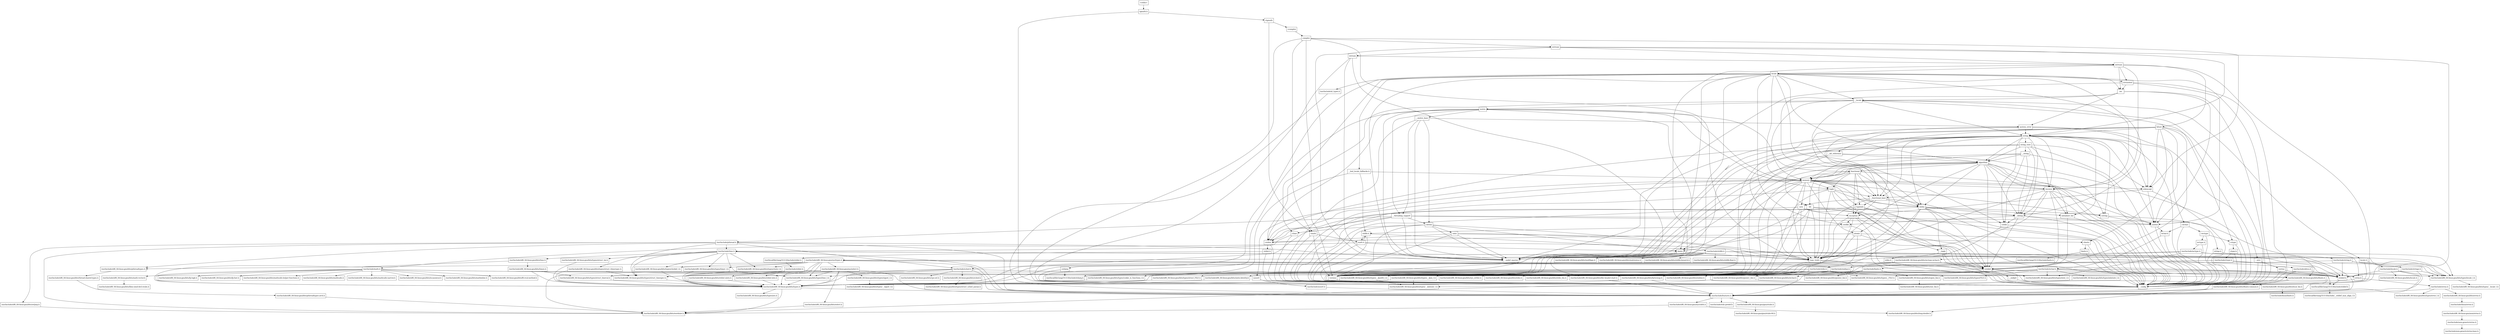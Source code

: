 digraph "dependencies" {
  header_0 [ shape="box", label="\<stdin\>" ];
  header_1 [ shape="box", label="tgmath.h" ];
  header_10 [ shape="box", label="/usr/include/pthread.h" ];
  header_100 [ shape="box", label="/usr/include/stdint.h" ];
  header_101 [ shape="box", label="/usr/include/x86_64-linux-gnu/bits/stdint-uintn.h" ];
  header_102 [ shape="box", label="__debug" ];
  header_103 [ shape="box", label="cstdio" ];
  header_104 [ shape="box", label="stdio.h" ];
  header_105 [ shape="box", label="/usr/include/stdio.h" ];
  header_106 [ shape="box", label="/usr/include/x86_64-linux-gnu/bits/types/__fpos_t.h" ];
  header_107 [ shape="box", label="/usr/include/x86_64-linux-gnu/bits/types/__fpos64_t.h" ];
  header_108 [ shape="box", label="/usr/include/x86_64-linux-gnu/bits/types/struct_FILE.h" ];
  header_109 [ shape="box", label="/usr/include/x86_64-linux-gnu/bits/types/cookie_io_functions_t.h" ];
  header_11 [ shape="box", label="ctgmath" ];
  header_110 [ shape="box", label="/usr/include/x86_64-linux-gnu/bits/stdio_lim.h" ];
  header_111 [ shape="box", label="/usr/include/x86_64-linux-gnu/bits/sys_errlist.h" ];
  header_112 [ shape="box", label="/usr/include/x86_64-linux-gnu/bits/stdio.h" ];
  header_113 [ shape="box", label="memory" ];
  header_114 [ shape="box", label="typeinfo" ];
  header_115 [ shape="box", label="new" ];
  header_116 [ shape="box", label="iterator" ];
  header_117 [ shape="box", label="__functional_base" ];
  header_118 [ shape="box", label="tuple" ];
  header_119 [ shape="box", label="cassert" ];
  header_12 [ shape="box", label="ccomplex" ];
  header_120 [ shape="box", label="/usr/include/assert.h" ];
  header_121 [ shape="box", label="atomic" ];
  header_122 [ shape="box", label="functional" ];
  header_123 [ shape="box", label="bit" ];
  header_124 [ shape="box", label="cwchar" ];
  header_125 [ shape="box", label="cwctype" ];
  header_126 [ shape="box", label="cctype" ];
  header_127 [ shape="box", label="ctype.h" ];
  header_128 [ shape="box", label="/usr/include/ctype.h" ];
  header_129 [ shape="box", label="wctype.h" ];
  header_13 [ shape="box", label="complex" ];
  header_130 [ shape="box", label="/usr/include/wctype.h" ];
  header_131 [ shape="box", label="/usr/include/x86_64-linux-gnu/bits/wctype-wchar.h" ];
  header_132 [ shape="box", label="mutex" ];
  header_133 [ shape="box", label="__mutex_base" ];
  header_134 [ shape="box", label="chrono" ];
  header_135 [ shape="box", label="ctime" ];
  header_136 [ shape="box", label="/usr/include/time.h" ];
  header_137 [ shape="box", label="/usr/include/x86_64-linux-gnu/bits/time.h" ];
  header_138 [ shape="box", label="/usr/include/x86_64-linux-gnu/bits/timex.h" ];
  header_139 [ shape="box", label="/usr/include/x86_64-linux-gnu/bits/types/struct_tm.h" ];
  header_14 [ shape="box", label="type_traits" ];
  header_140 [ shape="box", label="/usr/include/x86_64-linux-gnu/bits/types/struct_itimerspec.h" ];
  header_141 [ shape="box", label="ratio" ];
  header_142 [ shape="box", label="climits" ];
  header_143 [ shape="box", label="limits.h" ];
  header_144 [ shape="box", label="/usr/local/lib/clang/10.0.0/include/limits.h" ];
  header_145 [ shape="box", label="/usr/include/limits.h" ];
  header_146 [ shape="box", label="/usr/include/x86_64-linux-gnu/bits/posix1_lim.h" ];
  header_147 [ shape="box", label="/usr/include/x86_64-linux-gnu/bits/local_lim.h" ];
  header_148 [ shape="box", label="/usr/include/linux/limits.h" ];
  header_149 [ shape="box", label="/usr/include/x86_64-linux-gnu/bits/posix2_lim.h" ];
  header_15 [ shape="box", label="cstddef" ];
  header_150 [ shape="box", label="/usr/include/x86_64-linux-gnu/bits/xopen_lim.h" ];
  header_151 [ shape="box", label="/usr/include/x86_64-linux-gnu/bits/uio_lim.h" ];
  header_152 [ shape="box", label="system_error" ];
  header_153 [ shape="box", label="__errc" ];
  header_154 [ shape="box", label="cerrno" ];
  header_155 [ shape="box", label="errno.h" ];
  header_156 [ shape="box", label="/usr/include/errno.h" ];
  header_157 [ shape="box", label="/usr/include/x86_64-linux-gnu/bits/errno.h" ];
  header_158 [ shape="box", label="/usr/include/linux/errno.h" ];
  header_159 [ shape="box", label="/usr/include/x86_64-linux-gnu/asm/errno.h" ];
  header_16 [ shape="box", label="version" ];
  header_160 [ shape="box", label="/usr/include/asm-generic/errno.h" ];
  header_161 [ shape="box", label="/usr/include/asm-generic/errno-base.h" ];
  header_162 [ shape="box", label="/usr/include/x86_64-linux-gnu/bits/types/error_t.h" ];
  header_163 [ shape="box", label="__threading_support" ];
  header_164 [ shape="box", label="/usr/include/sched.h" ];
  header_165 [ shape="box", label="/usr/include/x86_64-linux-gnu/bits/sched.h" ];
  header_166 [ shape="box", label="/usr/include/x86_64-linux-gnu/bits/types/struct_sched_param.h" ];
  header_167 [ shape="box", label="/usr/include/x86_64-linux-gnu/bits/cpu-set.h" ];
  header_168 [ shape="box", label="/usr/include/x86_64-linux-gnu/bits/setjmp.h" ];
  header_169 [ shape="box", label="locale.h" ];
  header_17 [ shape="box", label="/usr/local/lib/clang/10.0.0/include/stddef.h" ];
  header_170 [ shape="box", label="/usr/include/locale.h" ];
  header_171 [ shape="box", label="/usr/include/x86_64-linux-gnu/bits/locale.h" ];
  header_172 [ shape="box", label="streambuf" ];
  header_173 [ shape="box", label="locale" ];
  header_174 [ shape="box", label="cstdarg" ];
  header_175 [ shape="box", label="/usr/include/nl_types.h" ];
  header_176 [ shape="box", label="__bsd_locale_fallbacks.h" ];
  header_177 [ shape="box", label="bitset" ];
  header_178 [ shape="box", label="__bit_reference" ];
  header_179 [ shape="box", label="istream" ];
  header_18 [ shape="box", label="/usr/local/lib/clang/10.0.0/include/__stddef_max_align_t.h" ];
  header_19 [ shape="box", label="__nullptr" ];
  header_2 [ shape="box", label="__config" ];
  header_20 [ shape="box", label="stdexcept" ];
  header_21 [ shape="box", label="exception" ];
  header_22 [ shape="box", label="cstdlib" ];
  header_23 [ shape="box", label="stdlib.h" ];
  header_24 [ shape="box", label="/usr/include/stdlib.h" ];
  header_25 [ shape="box", label="/usr/include/x86_64-linux-gnu/bits/libc-header-start.h" ];
  header_26 [ shape="box", label="stddef.h" ];
  header_27 [ shape="box", label="/usr/include/x86_64-linux-gnu/bits/waitflags.h" ];
  header_28 [ shape="box", label="/usr/include/x86_64-linux-gnu/bits/waitstatus.h" ];
  header_29 [ shape="box", label="/usr/include/x86_64-linux-gnu/bits/floatn.h" ];
  header_3 [ shape="box", label="/usr/include/features.h" ];
  header_30 [ shape="box", label="/usr/include/x86_64-linux-gnu/bits/floatn-common.h" ];
  header_31 [ shape="box", label="/usr/include/x86_64-linux-gnu/bits/types/locale_t.h" ];
  header_32 [ shape="box", label="/usr/include/x86_64-linux-gnu/bits/types/__locale_t.h" ];
  header_33 [ shape="box", label="/usr/include/x86_64-linux-gnu/sys/types.h" ];
  header_34 [ shape="box", label="/usr/include/x86_64-linux-gnu/bits/types.h" ];
  header_35 [ shape="box", label="/usr/include/x86_64-linux-gnu/bits/typesizes.h" ];
  header_36 [ shape="box", label="/usr/include/x86_64-linux-gnu/bits/types/clock_t.h" ];
  header_37 [ shape="box", label="/usr/include/x86_64-linux-gnu/bits/types/clockid_t.h" ];
  header_38 [ shape="box", label="/usr/include/x86_64-linux-gnu/bits/types/time_t.h" ];
  header_39 [ shape="box", label="/usr/include/x86_64-linux-gnu/bits/types/timer_t.h" ];
  header_4 [ shape="box", label="/usr/include/stdc-predef.h" ];
  header_40 [ shape="box", label="/usr/include/x86_64-linux-gnu/bits/stdint-intn.h" ];
  header_41 [ shape="box", label="/usr/include/endian.h" ];
  header_42 [ shape="box", label="/usr/include/x86_64-linux-gnu/bits/endian.h" ];
  header_43 [ shape="box", label="/usr/include/x86_64-linux-gnu/bits/byteswap.h" ];
  header_44 [ shape="box", label="/usr/include/x86_64-linux-gnu/bits/uintn-identity.h" ];
  header_45 [ shape="box", label="/usr/include/x86_64-linux-gnu/sys/select.h" ];
  header_46 [ shape="box", label="/usr/include/x86_64-linux-gnu/bits/select.h" ];
  header_47 [ shape="box", label="/usr/include/x86_64-linux-gnu/bits/types/sigset_t.h" ];
  header_48 [ shape="box", label="/usr/include/x86_64-linux-gnu/bits/types/__sigset_t.h" ];
  header_49 [ shape="box", label="/usr/include/x86_64-linux-gnu/bits/types/struct_timeval.h" ];
  header_5 [ shape="box", label="/usr/include/x86_64-linux-gnu/sys/cdefs.h" ];
  header_50 [ shape="box", label="/usr/include/x86_64-linux-gnu/bits/types/struct_timespec.h" ];
  header_51 [ shape="box", label="/usr/include/x86_64-linux-gnu/bits/pthreadtypes.h" ];
  header_52 [ shape="box", label="/usr/include/x86_64-linux-gnu/bits/thread-shared-types.h" ];
  header_53 [ shape="box", label="/usr/include/x86_64-linux-gnu/bits/pthreadtypes-arch.h" ];
  header_54 [ shape="box", label="/usr/include/alloca.h" ];
  header_55 [ shape="box", label="/usr/include/x86_64-linux-gnu/bits/stdlib-bsearch.h" ];
  header_56 [ shape="box", label="/usr/include/x86_64-linux-gnu/bits/stdlib-float.h" ];
  header_57 [ shape="box", label="math.h" ];
  header_58 [ shape="box", label="/usr/include/math.h" ];
  header_59 [ shape="box", label="/usr/include/x86_64-linux-gnu/bits/math-vector.h" ];
  header_6 [ shape="box", label="/usr/include/x86_64-linux-gnu/bits/wordsize.h" ];
  header_60 [ shape="box", label="/usr/include/x86_64-linux-gnu/bits/libm-simd-decl-stubs.h" ];
  header_61 [ shape="box", label="/usr/include/x86_64-linux-gnu/bits/flt-eval-method.h" ];
  header_62 [ shape="box", label="/usr/include/x86_64-linux-gnu/bits/fp-logb.h" ];
  header_63 [ shape="box", label="/usr/include/x86_64-linux-gnu/bits/fp-fast.h" ];
  header_64 [ shape="box", label="/usr/include/x86_64-linux-gnu/bits/mathcalls-helper-functions.h" ];
  header_65 [ shape="box", label="/usr/include/x86_64-linux-gnu/bits/mathcalls.h" ];
  header_66 [ shape="box", label="/usr/include/x86_64-linux-gnu/bits/mathcalls-narrow.h" ];
  header_67 [ shape="box", label="/usr/include/x86_64-linux-gnu/bits/iscanonical.h" ];
  header_68 [ shape="box", label="/usr/include/x86_64-linux-gnu/bits/mathinline.h" ];
  header_69 [ shape="box", label="limits" ];
  header_7 [ shape="box", label="/usr/include/x86_64-linux-gnu/bits/long-double.h" ];
  header_70 [ shape="box", label="__undef_macros" ];
  header_71 [ shape="box", label="iosfwd" ];
  header_72 [ shape="box", label="wchar.h" ];
  header_73 [ shape="box", label="/usr/include/wchar.h" ];
  header_74 [ shape="box", label="/usr/local/lib/clang/10.0.0/include/stdarg.h" ];
  header_75 [ shape="box", label="/usr/include/x86_64-linux-gnu/bits/wchar.h" ];
  header_76 [ shape="box", label="/usr/include/x86_64-linux-gnu/bits/types/wint_t.h" ];
  header_77 [ shape="box", label="/usr/include/x86_64-linux-gnu/bits/types/mbstate_t.h" ];
  header_78 [ shape="box", label="/usr/include/x86_64-linux-gnu/bits/types/__mbstate_t.h" ];
  header_79 [ shape="box", label="/usr/include/x86_64-linux-gnu/bits/types/__FILE.h" ];
  header_8 [ shape="box", label="/usr/include/x86_64-linux-gnu/gnu/stubs.h" ];
  header_80 [ shape="box", label="/usr/include/x86_64-linux-gnu/bits/types/FILE.h" ];
  header_81 [ shape="box", label="cmath" ];
  header_82 [ shape="box", label="sstream" ];
  header_83 [ shape="box", label="ostream" ];
  header_84 [ shape="box", label="ios" ];
  header_85 [ shape="box", label="__locale" ];
  header_86 [ shape="box", label="string" ];
  header_87 [ shape="box", label="string_view" ];
  header_88 [ shape="box", label="__string" ];
  header_89 [ shape="box", label="algorithm" ];
  header_9 [ shape="box", label="/usr/include/x86_64-linux-gnu/gnu/stubs-64.h" ];
  header_90 [ shape="box", label="initializer_list" ];
  header_91 [ shape="box", label="cstring" ];
  header_92 [ shape="box", label="string.h" ];
  header_93 [ shape="box", label="/usr/include/string.h" ];
  header_94 [ shape="box", label="/usr/include/strings.h" ];
  header_95 [ shape="box", label="utility" ];
  header_96 [ shape="box", label="__tuple" ];
  header_97 [ shape="box", label="cstdint" ];
  header_98 [ shape="box", label="stdint.h" ];
  header_99 [ shape="box", label="/usr/local/lib/clang/10.0.0/include/stdint.h" ];
  header_118 -> header_14;
  header_118 -> header_15;
  header_118 -> header_16;
  header_118 -> header_2;
  header_118 -> header_117;
  header_118 -> header_95;
  header_118 -> header_96;
  header_119 -> header_2;
  header_119 -> header_120;
  header_69 -> header_14;
  header_69 -> header_70;
  header_69 -> header_2;
  header_69 -> header_16;
  header_160 -> header_161;
  header_114 -> header_21;
  header_114 -> header_97;
  header_114 -> header_2;
  header_114 -> header_15;
  header_165 -> header_166;
  header_164 -> header_38;
  header_164 -> header_50;
  header_164 -> header_34;
  header_164 -> header_26;
  header_164 -> header_3;
  header_164 -> header_167;
  header_164 -> header_165;
  header_115 -> header_14;
  header_115 -> header_21;
  header_115 -> header_16;
  header_115 -> header_2;
  header_115 -> header_15;
  header_163 -> header_10;
  header_163 -> header_155;
  header_163 -> header_70;
  header_163 -> header_71;
  header_163 -> header_134;
  header_163 -> header_2;
  header_163 -> header_164;
  header_72 -> header_73;
  header_72 -> header_2;
  header_73 -> header_80;
  header_73 -> header_29;
  header_73 -> header_25;
  header_73 -> header_26;
  header_73 -> header_31;
  header_73 -> header_76;
  header_73 -> header_77;
  header_73 -> header_74;
  header_73 -> header_75;
  header_73 -> header_79;
  header_71 -> header_72;
  header_71 -> header_2;
  header_77 -> header_78;
  header_116 -> header_14;
  header_116 -> header_15;
  header_116 -> header_16;
  header_116 -> header_71;
  header_116 -> header_2;
  header_116 -> header_117;
  header_116 -> header_90;
  header_116 -> header_102;
  header_117 -> header_14;
  header_117 -> header_21;
  header_117 -> header_2;
  header_117 -> header_95;
  header_117 -> header_114;
  header_117 -> header_115;
  header_113 -> header_14;
  header_113 -> header_15;
  header_113 -> header_16;
  header_113 -> header_115;
  header_113 -> header_121;
  header_113 -> header_119;
  header_113 -> header_20;
  header_113 -> header_116;
  header_113 -> header_70;
  header_113 -> header_71;
  header_113 -> header_2;
  header_113 -> header_118;
  header_113 -> header_117;
  header_113 -> header_69;
  header_113 -> header_95;
  header_113 -> header_114;
  header_113 -> header_97;
  header_113 -> header_91;
  header_169 -> header_170;
  header_169 -> header_2;
  header_168 -> header_6;
  header_47 -> header_48;
  header_46 -> header_6;
  header_45 -> header_38;
  header_45 -> header_50;
  header_45 -> header_34;
  header_45 -> header_47;
  header_45 -> header_46;
  header_45 -> header_3;
  header_45 -> header_49;
  header_44 -> header_34;
  header_43 -> header_34;
  header_43 -> header_3;
  header_41 -> header_44;
  header_41 -> header_43;
  header_41 -> header_3;
  header_41 -> header_42;
  header_40 -> header_34;
  header_105 -> header_79;
  header_105 -> header_25;
  header_105 -> header_34;
  header_105 -> header_26;
  header_105 -> header_80;
  header_105 -> header_109;
  header_105 -> header_108;
  header_105 -> header_74;
  header_105 -> header_107;
  header_105 -> header_106;
  header_105 -> header_112;
  header_105 -> header_110;
  header_105 -> header_111;
  header_104 -> header_105;
  header_104 -> header_2;
  header_107 -> header_34;
  header_107 -> header_78;
  header_106 -> header_34;
  header_106 -> header_78;
  header_101 -> header_34;
  header_100 -> header_25;
  header_100 -> header_34;
  header_100 -> header_75;
  header_100 -> header_6;
  header_100 -> header_40;
  header_100 -> header_101;
  header_49 -> header_34;
  header_5 -> header_6;
  header_5 -> header_7;
  header_2 -> header_3;
  header_3 -> header_4;
  header_3 -> header_5;
  header_3 -> header_8;
  header_0 -> header_1;
  header_1 -> header_2;
  header_1 -> header_11;
  header_8 -> header_9;
  header_58 -> header_59;
  header_58 -> header_29;
  header_58 -> header_25;
  header_58 -> header_34;
  header_58 -> header_61;
  header_58 -> header_63;
  header_58 -> header_62;
  header_58 -> header_65;
  header_58 -> header_64;
  header_58 -> header_67;
  header_58 -> header_66;
  header_58 -> header_68;
  header_59 -> header_60;
  header_50 -> header_34;
  header_51 -> header_52;
  header_52 -> header_53;
  header_53 -> header_6;
  header_54 -> header_26;
  header_54 -> header_3;
  header_57 -> header_58;
  header_57 -> header_14;
  header_57 -> header_69;
  header_57 -> header_2;
  header_57 -> header_23;
  header_130 -> header_131;
  header_130 -> header_34;
  header_130 -> header_76;
  header_130 -> header_3;
  header_130 -> header_31;
  header_131 -> header_34;
  header_131 -> header_76;
  header_131 -> header_41;
  header_132 -> header_16;
  header_132 -> header_70;
  header_132 -> header_133;
  header_132 -> header_2;
  header_132 -> header_122;
  header_132 -> header_118;
  header_132 -> header_163;
  header_132 -> header_97;
  header_132 -> header_113;
  header_133 -> header_152;
  header_133 -> header_134;
  header_133 -> header_70;
  header_133 -> header_2;
  header_133 -> header_163;
  header_134 -> header_14;
  header_134 -> header_141;
  header_134 -> header_16;
  header_134 -> header_70;
  header_134 -> header_2;
  header_134 -> header_135;
  header_134 -> header_69;
  header_135 -> header_2;
  header_135 -> header_136;
  header_136 -> header_140;
  header_136 -> header_38;
  header_136 -> header_39;
  header_136 -> header_36;
  header_136 -> header_37;
  header_136 -> header_26;
  header_136 -> header_31;
  header_136 -> header_50;
  header_136 -> header_3;
  header_136 -> header_137;
  header_136 -> header_139;
  header_137 -> header_138;
  header_137 -> header_34;
  header_138 -> header_34;
  header_138 -> header_49;
  header_139 -> header_34;
  header_29 -> header_3;
  header_29 -> header_30;
  header_25 -> header_3;
  header_24 -> header_55;
  header_24 -> header_29;
  header_24 -> header_28;
  header_24 -> header_25;
  header_24 -> header_27;
  header_24 -> header_26;
  header_24 -> header_54;
  header_24 -> header_33;
  header_24 -> header_56;
  header_24 -> header_31;
  header_26 -> header_17;
  header_21 -> header_14;
  header_21 -> header_15;
  header_21 -> header_16;
  header_21 -> header_2;
  header_21 -> header_22;
  header_20 -> header_21;
  header_20 -> header_71;
  header_20 -> header_2;
  header_23 -> header_24;
  header_23 -> header_2;
  header_23 -> header_57;
  header_22 -> header_2;
  header_22 -> header_23;
  header_127 -> header_2;
  header_127 -> header_128;
  header_126 -> header_127;
  header_126 -> header_2;
  header_125 -> header_126;
  header_125 -> header_2;
  header_125 -> header_129;
  header_124 -> header_72;
  header_124 -> header_125;
  header_124 -> header_2;
  header_123 -> header_14;
  header_123 -> header_16;
  header_123 -> header_70;
  header_123 -> header_2;
  header_123 -> header_69;
  header_123 -> header_102;
  header_122 -> header_14;
  header_122 -> header_16;
  header_122 -> header_21;
  header_122 -> header_2;
  header_122 -> header_118;
  header_122 -> header_117;
  header_122 -> header_95;
  header_122 -> header_114;
  header_122 -> header_113;
  header_121 -> header_14;
  header_121 -> header_15;
  header_121 -> header_16;
  header_121 -> header_97;
  header_121 -> header_2;
  header_120 -> header_3;
  header_129 -> header_130;
  header_129 -> header_2;
  header_128 -> header_34;
  header_128 -> header_3;
  header_128 -> header_41;
  header_128 -> header_31;
  header_38 -> header_34;
  header_39 -> header_34;
  header_36 -> header_34;
  header_37 -> header_34;
  header_34 -> header_6;
  header_34 -> header_35;
  header_34 -> header_3;
  header_33 -> header_38;
  header_33 -> header_39;
  header_33 -> header_36;
  header_33 -> header_37;
  header_33 -> header_34;
  header_33 -> header_26;
  header_33 -> header_51;
  header_33 -> header_45;
  header_33 -> header_3;
  header_33 -> header_41;
  header_33 -> header_40;
  header_30 -> header_7;
  header_30 -> header_3;
  header_31 -> header_32;
  header_152 -> header_14;
  header_152 -> header_153;
  header_152 -> header_86;
  header_152 -> header_20;
  header_152 -> header_117;
  header_153 -> header_2;
  header_153 -> header_154;
  header_150 -> header_151;
  header_156 -> header_162;
  header_156 -> header_3;
  header_156 -> header_157;
  header_157 -> header_158;
  header_154 -> header_2;
  header_154 -> header_155;
  header_155 -> header_156;
  header_155 -> header_2;
  header_158 -> header_159;
  header_159 -> header_160;
  header_109 -> header_34;
  header_108 -> header_34;
  header_89 -> header_14;
  header_89 -> header_15;
  header_89 -> header_16;
  header_89 -> header_123;
  header_89 -> header_113;
  header_89 -> header_70;
  header_89 -> header_2;
  header_89 -> header_122;
  header_89 -> header_116;
  header_89 -> header_95;
  header_89 -> header_90;
  header_89 -> header_91;
  header_89 -> header_102;
  header_88 -> header_89;
  header_88 -> header_70;
  header_88 -> header_2;
  header_88 -> header_113;
  header_88 -> header_103;
  header_88 -> header_102;
  header_83 -> header_16;
  header_83 -> header_177;
  header_83 -> header_172;
  header_83 -> header_173;
  header_83 -> header_2;
  header_83 -> header_116;
  header_83 -> header_84;
  header_82 -> header_83;
  header_82 -> header_70;
  header_82 -> header_2;
  header_82 -> header_179;
  header_82 -> header_86;
  header_81 -> header_16;
  header_81 -> header_2;
  header_81 -> header_57;
  header_87 -> header_70;
  header_87 -> header_16;
  header_87 -> header_20;
  header_87 -> header_69;
  header_87 -> header_89;
  header_87 -> header_88;
  header_87 -> header_2;
  header_87 -> header_116;
  header_87 -> header_102;
  header_86 -> header_14;
  header_86 -> header_16;
  header_86 -> header_20;
  header_86 -> header_90;
  header_86 -> header_89;
  header_86 -> header_113;
  header_86 -> header_71;
  header_86 -> header_124;
  header_86 -> header_2;
  header_86 -> header_70;
  header_86 -> header_117;
  header_86 -> header_116;
  header_86 -> header_95;
  header_86 -> header_97;
  header_86 -> header_87;
  header_86 -> header_91;
  header_86 -> header_103;
  header_86 -> header_102;
  header_85 -> header_169;
  header_85 -> header_113;
  header_85 -> header_126;
  header_85 -> header_132;
  header_85 -> header_2;
  header_85 -> header_95;
  header_85 -> header_97;
  header_85 -> header_86;
  header_84 -> header_152;
  header_84 -> header_71;
  header_84 -> header_2;
  header_84 -> header_121;
  header_84 -> header_85;
  header_141 -> header_14;
  header_141 -> header_70;
  header_141 -> header_97;
  header_141 -> header_2;
  header_141 -> header_142;
  header_140 -> header_50;
  header_140 -> header_34;
  header_143 -> header_2;
  header_143 -> header_144;
  header_142 -> header_143;
  header_142 -> header_2;
  header_145 -> header_25;
  header_145 -> header_149;
  header_145 -> header_150;
  header_145 -> header_146;
  header_144 -> header_145;
  header_147 -> header_148;
  header_146 -> header_6;
  header_146 -> header_147;
  header_103 -> header_104;
  header_103 -> header_2;
  header_102 -> header_15;
  header_102 -> header_71;
  header_102 -> header_2;
  header_102 -> header_103;
  header_102 -> header_22;
  header_14 -> header_15;
  header_14 -> header_16;
  header_14 -> header_2;
  header_15 -> header_16;
  header_15 -> header_17;
  header_15 -> header_2;
  header_15 -> header_19;
  header_16 -> header_2;
  header_17 -> header_18;
  header_10 -> header_41;
  header_10 -> header_50;
  header_10 -> header_51;
  header_10 -> header_6;
  header_10 -> header_168;
  header_10 -> header_3;
  header_10 -> header_136;
  header_10 -> header_164;
  header_11 -> header_81;
  header_11 -> header_12;
  header_12 -> header_13;
  header_13 -> header_14;
  header_13 -> header_16;
  header_13 -> header_20;
  header_13 -> header_2;
  header_13 -> header_82;
  header_13 -> header_81;
  header_19 -> header_2;
  header_98 -> header_2;
  header_98 -> header_99;
  header_99 -> header_100;
  header_94 -> header_26;
  header_94 -> header_3;
  header_94 -> header_31;
  header_95 -> header_14;
  header_95 -> header_15;
  header_95 -> header_16;
  header_95 -> header_2;
  header_95 -> header_96;
  header_95 -> header_97;
  header_95 -> header_90;
  header_95 -> header_91;
  header_95 -> header_102;
  header_96 -> header_14;
  header_96 -> header_15;
  header_96 -> header_2;
  header_97 -> header_98;
  header_97 -> header_2;
  header_90 -> header_15;
  header_90 -> header_2;
  header_91 -> header_2;
  header_91 -> header_92;
  header_92 -> header_2;
  header_92 -> header_93;
  header_93 -> header_25;
  header_93 -> header_94;
  header_93 -> header_26;
  header_93 -> header_31;
  header_174 -> header_2;
  header_174 -> header_74;
  header_175 -> header_3;
  header_176 -> header_74;
  header_176 -> header_23;
  header_176 -> header_113;
  header_177 -> header_15;
  header_177 -> header_142;
  header_177 -> header_178;
  header_177 -> header_20;
  header_177 -> header_70;
  header_177 -> header_71;
  header_177 -> header_2;
  header_177 -> header_117;
  header_177 -> header_86;
  header_170 -> header_31;
  header_170 -> header_26;
  header_170 -> header_3;
  header_170 -> header_171;
  header_172 -> header_70;
  header_172 -> header_71;
  header_172 -> header_2;
  header_172 -> header_84;
  header_173 -> header_174;
  header_173 -> header_175;
  header_173 -> header_16;
  header_173 -> header_172;
  header_173 -> header_176;
  header_173 -> header_103;
  header_173 -> header_22;
  header_173 -> header_69;
  header_173 -> header_89;
  header_173 -> header_2;
  header_173 -> header_135;
  header_173 -> header_116;
  header_173 -> header_102;
  header_173 -> header_70;
  header_173 -> header_113;
  header_173 -> header_85;
  header_173 -> header_84;
  header_178 -> header_123;
  header_178 -> header_89;
  header_178 -> header_2;
  header_178 -> header_70;
  header_179 -> header_83;
  header_179 -> header_16;
  header_179 -> header_2;
  header_179 -> header_70;
}